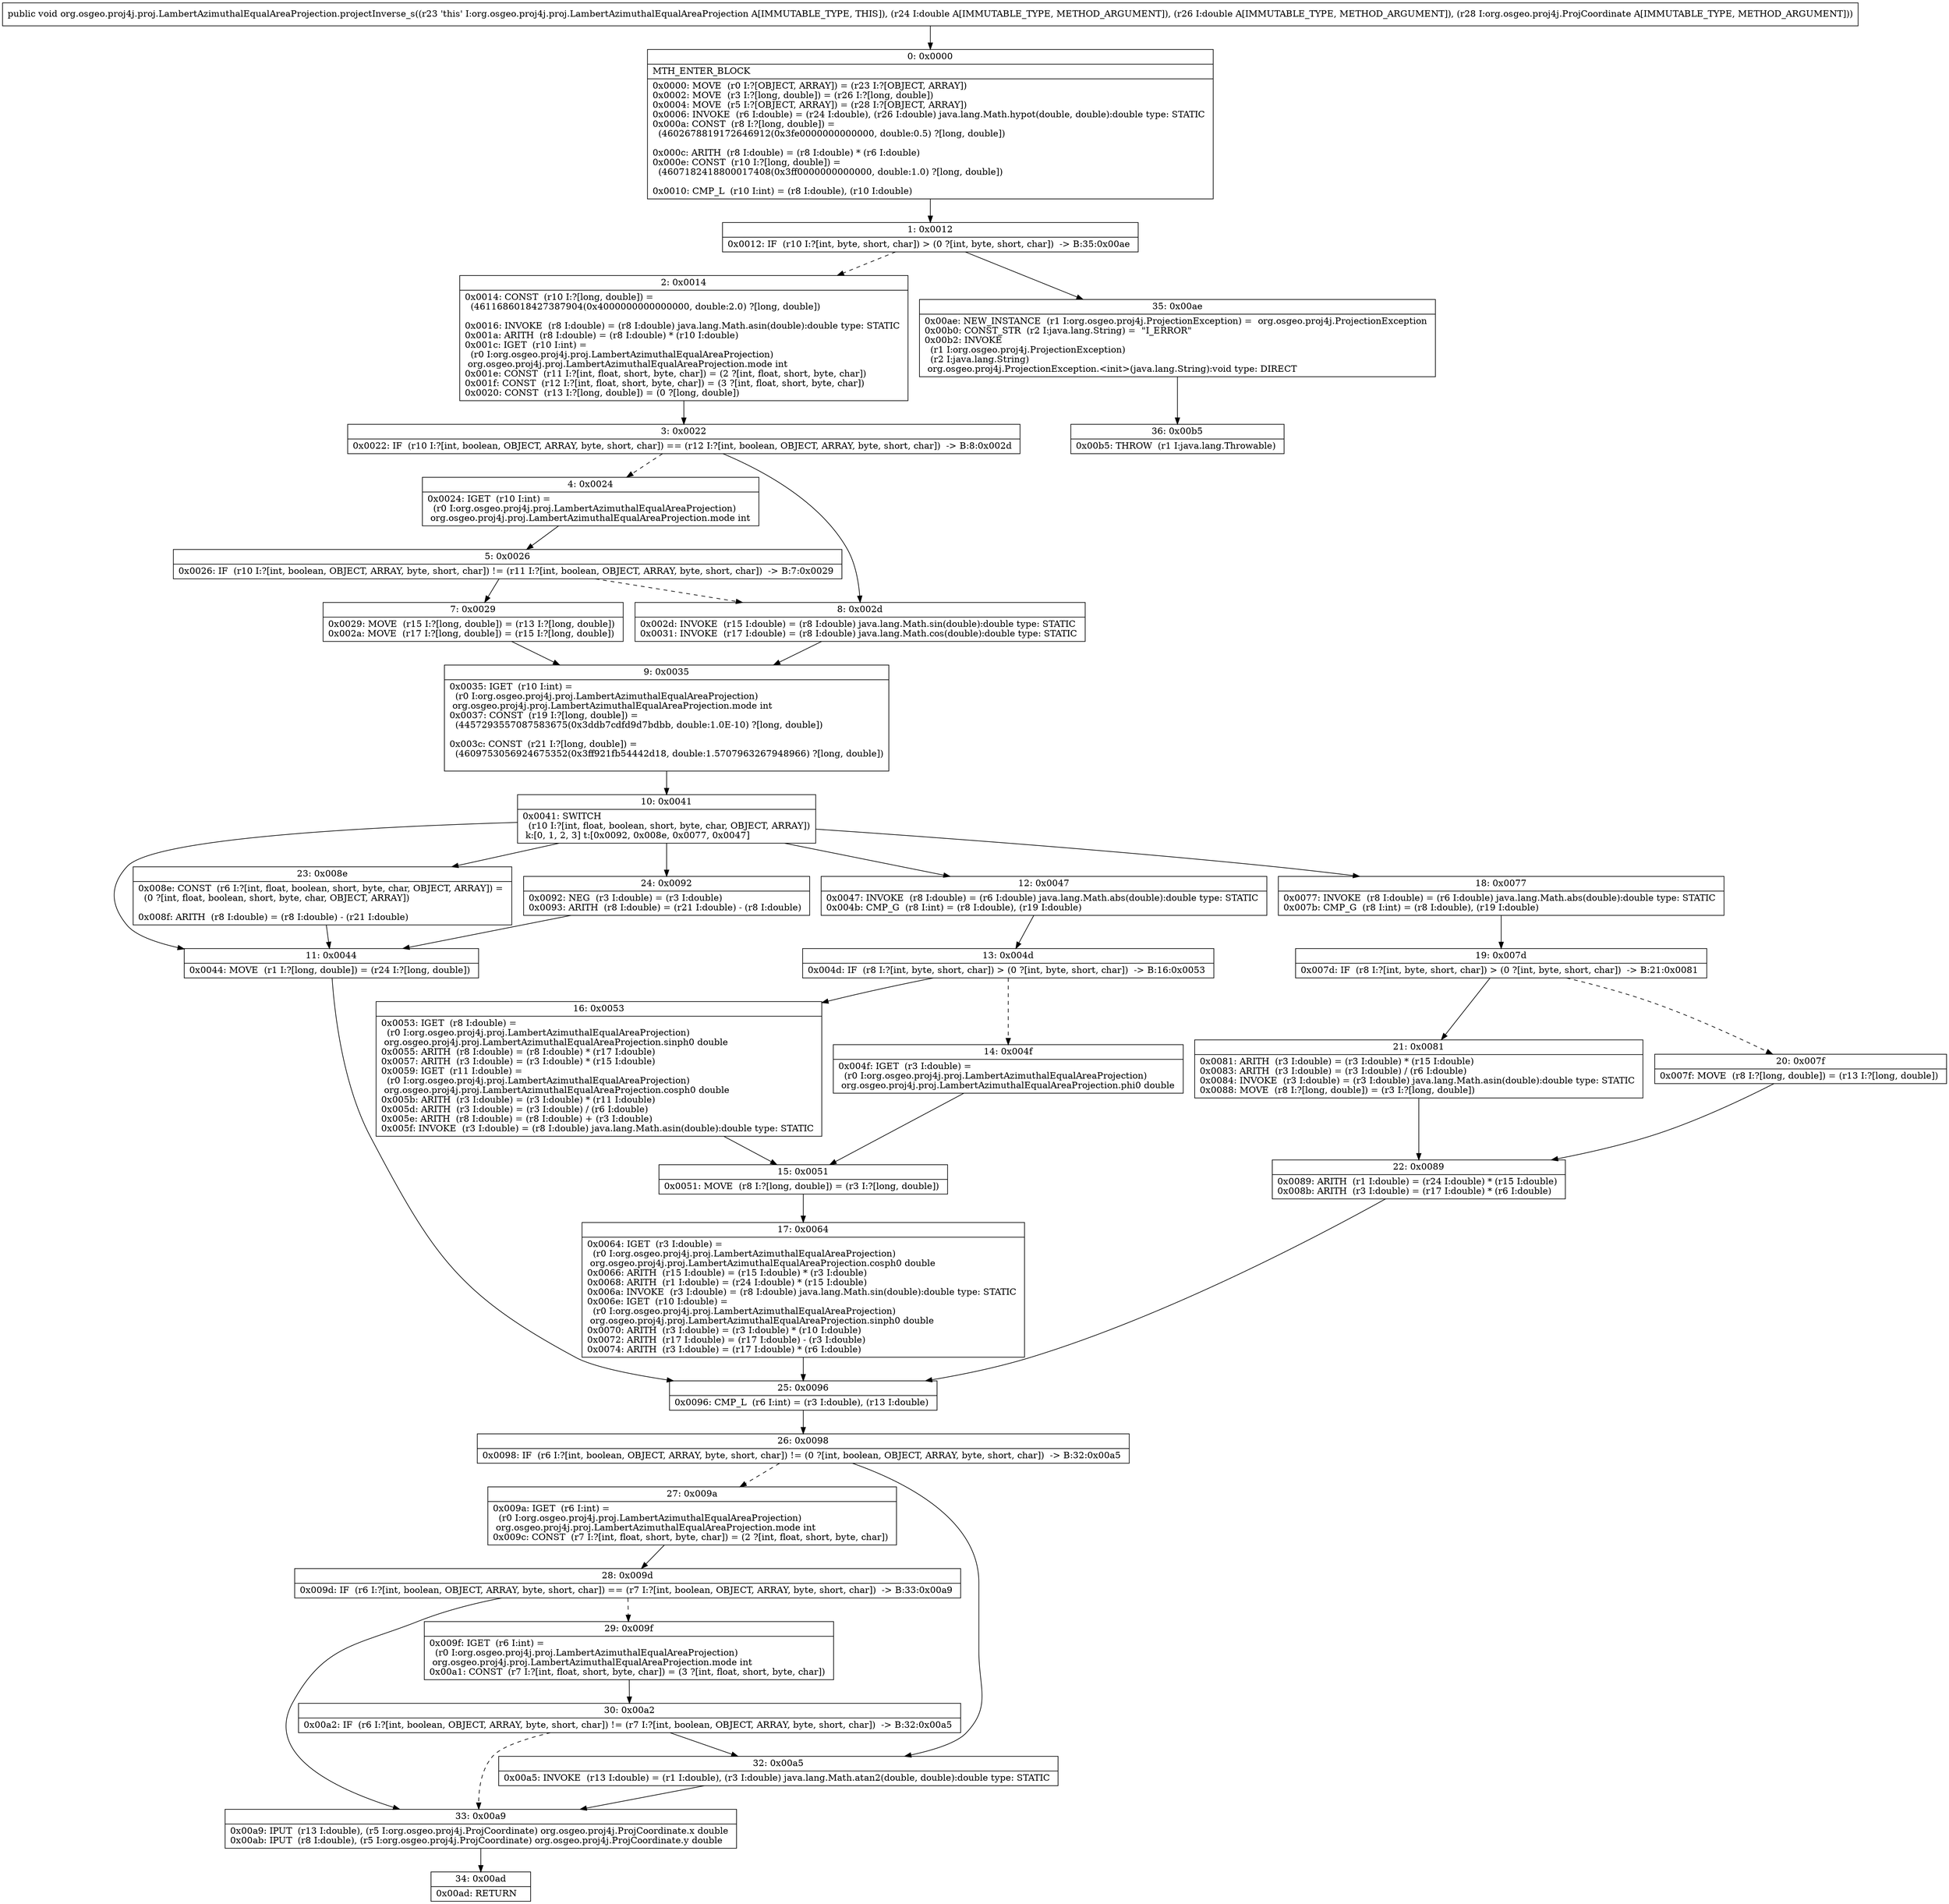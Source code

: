 digraph "CFG fororg.osgeo.proj4j.proj.LambertAzimuthalEqualAreaProjection.projectInverse_s(DDLorg\/osgeo\/proj4j\/ProjCoordinate;)V" {
Node_0 [shape=record,label="{0\:\ 0x0000|MTH_ENTER_BLOCK\l|0x0000: MOVE  (r0 I:?[OBJECT, ARRAY]) = (r23 I:?[OBJECT, ARRAY]) \l0x0002: MOVE  (r3 I:?[long, double]) = (r26 I:?[long, double]) \l0x0004: MOVE  (r5 I:?[OBJECT, ARRAY]) = (r28 I:?[OBJECT, ARRAY]) \l0x0006: INVOKE  (r6 I:double) = (r24 I:double), (r26 I:double) java.lang.Math.hypot(double, double):double type: STATIC \l0x000a: CONST  (r8 I:?[long, double]) = \l  (4602678819172646912(0x3fe0000000000000, double:0.5) ?[long, double])\l \l0x000c: ARITH  (r8 I:double) = (r8 I:double) * (r6 I:double) \l0x000e: CONST  (r10 I:?[long, double]) = \l  (4607182418800017408(0x3ff0000000000000, double:1.0) ?[long, double])\l \l0x0010: CMP_L  (r10 I:int) = (r8 I:double), (r10 I:double) \l}"];
Node_1 [shape=record,label="{1\:\ 0x0012|0x0012: IF  (r10 I:?[int, byte, short, char]) \> (0 ?[int, byte, short, char])  \-\> B:35:0x00ae \l}"];
Node_2 [shape=record,label="{2\:\ 0x0014|0x0014: CONST  (r10 I:?[long, double]) = \l  (4611686018427387904(0x4000000000000000, double:2.0) ?[long, double])\l \l0x0016: INVOKE  (r8 I:double) = (r8 I:double) java.lang.Math.asin(double):double type: STATIC \l0x001a: ARITH  (r8 I:double) = (r8 I:double) * (r10 I:double) \l0x001c: IGET  (r10 I:int) = \l  (r0 I:org.osgeo.proj4j.proj.LambertAzimuthalEqualAreaProjection)\l org.osgeo.proj4j.proj.LambertAzimuthalEqualAreaProjection.mode int \l0x001e: CONST  (r11 I:?[int, float, short, byte, char]) = (2 ?[int, float, short, byte, char]) \l0x001f: CONST  (r12 I:?[int, float, short, byte, char]) = (3 ?[int, float, short, byte, char]) \l0x0020: CONST  (r13 I:?[long, double]) = (0 ?[long, double]) \l}"];
Node_3 [shape=record,label="{3\:\ 0x0022|0x0022: IF  (r10 I:?[int, boolean, OBJECT, ARRAY, byte, short, char]) == (r12 I:?[int, boolean, OBJECT, ARRAY, byte, short, char])  \-\> B:8:0x002d \l}"];
Node_4 [shape=record,label="{4\:\ 0x0024|0x0024: IGET  (r10 I:int) = \l  (r0 I:org.osgeo.proj4j.proj.LambertAzimuthalEqualAreaProjection)\l org.osgeo.proj4j.proj.LambertAzimuthalEqualAreaProjection.mode int \l}"];
Node_5 [shape=record,label="{5\:\ 0x0026|0x0026: IF  (r10 I:?[int, boolean, OBJECT, ARRAY, byte, short, char]) != (r11 I:?[int, boolean, OBJECT, ARRAY, byte, short, char])  \-\> B:7:0x0029 \l}"];
Node_7 [shape=record,label="{7\:\ 0x0029|0x0029: MOVE  (r15 I:?[long, double]) = (r13 I:?[long, double]) \l0x002a: MOVE  (r17 I:?[long, double]) = (r15 I:?[long, double]) \l}"];
Node_8 [shape=record,label="{8\:\ 0x002d|0x002d: INVOKE  (r15 I:double) = (r8 I:double) java.lang.Math.sin(double):double type: STATIC \l0x0031: INVOKE  (r17 I:double) = (r8 I:double) java.lang.Math.cos(double):double type: STATIC \l}"];
Node_9 [shape=record,label="{9\:\ 0x0035|0x0035: IGET  (r10 I:int) = \l  (r0 I:org.osgeo.proj4j.proj.LambertAzimuthalEqualAreaProjection)\l org.osgeo.proj4j.proj.LambertAzimuthalEqualAreaProjection.mode int \l0x0037: CONST  (r19 I:?[long, double]) = \l  (4457293557087583675(0x3ddb7cdfd9d7bdbb, double:1.0E\-10) ?[long, double])\l \l0x003c: CONST  (r21 I:?[long, double]) = \l  (4609753056924675352(0x3ff921fb54442d18, double:1.5707963267948966) ?[long, double])\l \l}"];
Node_10 [shape=record,label="{10\:\ 0x0041|0x0041: SWITCH  \l  (r10 I:?[int, float, boolean, short, byte, char, OBJECT, ARRAY])\l k:[0, 1, 2, 3] t:[0x0092, 0x008e, 0x0077, 0x0047] \l}"];
Node_11 [shape=record,label="{11\:\ 0x0044|0x0044: MOVE  (r1 I:?[long, double]) = (r24 I:?[long, double]) \l}"];
Node_12 [shape=record,label="{12\:\ 0x0047|0x0047: INVOKE  (r8 I:double) = (r6 I:double) java.lang.Math.abs(double):double type: STATIC \l0x004b: CMP_G  (r8 I:int) = (r8 I:double), (r19 I:double) \l}"];
Node_13 [shape=record,label="{13\:\ 0x004d|0x004d: IF  (r8 I:?[int, byte, short, char]) \> (0 ?[int, byte, short, char])  \-\> B:16:0x0053 \l}"];
Node_14 [shape=record,label="{14\:\ 0x004f|0x004f: IGET  (r3 I:double) = \l  (r0 I:org.osgeo.proj4j.proj.LambertAzimuthalEqualAreaProjection)\l org.osgeo.proj4j.proj.LambertAzimuthalEqualAreaProjection.phi0 double \l}"];
Node_15 [shape=record,label="{15\:\ 0x0051|0x0051: MOVE  (r8 I:?[long, double]) = (r3 I:?[long, double]) \l}"];
Node_16 [shape=record,label="{16\:\ 0x0053|0x0053: IGET  (r8 I:double) = \l  (r0 I:org.osgeo.proj4j.proj.LambertAzimuthalEqualAreaProjection)\l org.osgeo.proj4j.proj.LambertAzimuthalEqualAreaProjection.sinph0 double \l0x0055: ARITH  (r8 I:double) = (r8 I:double) * (r17 I:double) \l0x0057: ARITH  (r3 I:double) = (r3 I:double) * (r15 I:double) \l0x0059: IGET  (r11 I:double) = \l  (r0 I:org.osgeo.proj4j.proj.LambertAzimuthalEqualAreaProjection)\l org.osgeo.proj4j.proj.LambertAzimuthalEqualAreaProjection.cosph0 double \l0x005b: ARITH  (r3 I:double) = (r3 I:double) * (r11 I:double) \l0x005d: ARITH  (r3 I:double) = (r3 I:double) \/ (r6 I:double) \l0x005e: ARITH  (r8 I:double) = (r8 I:double) + (r3 I:double) \l0x005f: INVOKE  (r3 I:double) = (r8 I:double) java.lang.Math.asin(double):double type: STATIC \l}"];
Node_17 [shape=record,label="{17\:\ 0x0064|0x0064: IGET  (r3 I:double) = \l  (r0 I:org.osgeo.proj4j.proj.LambertAzimuthalEqualAreaProjection)\l org.osgeo.proj4j.proj.LambertAzimuthalEqualAreaProjection.cosph0 double \l0x0066: ARITH  (r15 I:double) = (r15 I:double) * (r3 I:double) \l0x0068: ARITH  (r1 I:double) = (r24 I:double) * (r15 I:double) \l0x006a: INVOKE  (r3 I:double) = (r8 I:double) java.lang.Math.sin(double):double type: STATIC \l0x006e: IGET  (r10 I:double) = \l  (r0 I:org.osgeo.proj4j.proj.LambertAzimuthalEqualAreaProjection)\l org.osgeo.proj4j.proj.LambertAzimuthalEqualAreaProjection.sinph0 double \l0x0070: ARITH  (r3 I:double) = (r3 I:double) * (r10 I:double) \l0x0072: ARITH  (r17 I:double) = (r17 I:double) \- (r3 I:double) \l0x0074: ARITH  (r3 I:double) = (r17 I:double) * (r6 I:double) \l}"];
Node_18 [shape=record,label="{18\:\ 0x0077|0x0077: INVOKE  (r8 I:double) = (r6 I:double) java.lang.Math.abs(double):double type: STATIC \l0x007b: CMP_G  (r8 I:int) = (r8 I:double), (r19 I:double) \l}"];
Node_19 [shape=record,label="{19\:\ 0x007d|0x007d: IF  (r8 I:?[int, byte, short, char]) \> (0 ?[int, byte, short, char])  \-\> B:21:0x0081 \l}"];
Node_20 [shape=record,label="{20\:\ 0x007f|0x007f: MOVE  (r8 I:?[long, double]) = (r13 I:?[long, double]) \l}"];
Node_21 [shape=record,label="{21\:\ 0x0081|0x0081: ARITH  (r3 I:double) = (r3 I:double) * (r15 I:double) \l0x0083: ARITH  (r3 I:double) = (r3 I:double) \/ (r6 I:double) \l0x0084: INVOKE  (r3 I:double) = (r3 I:double) java.lang.Math.asin(double):double type: STATIC \l0x0088: MOVE  (r8 I:?[long, double]) = (r3 I:?[long, double]) \l}"];
Node_22 [shape=record,label="{22\:\ 0x0089|0x0089: ARITH  (r1 I:double) = (r24 I:double) * (r15 I:double) \l0x008b: ARITH  (r3 I:double) = (r17 I:double) * (r6 I:double) \l}"];
Node_23 [shape=record,label="{23\:\ 0x008e|0x008e: CONST  (r6 I:?[int, float, boolean, short, byte, char, OBJECT, ARRAY]) = \l  (0 ?[int, float, boolean, short, byte, char, OBJECT, ARRAY])\l \l0x008f: ARITH  (r8 I:double) = (r8 I:double) \- (r21 I:double) \l}"];
Node_24 [shape=record,label="{24\:\ 0x0092|0x0092: NEG  (r3 I:double) = (r3 I:double) \l0x0093: ARITH  (r8 I:double) = (r21 I:double) \- (r8 I:double) \l}"];
Node_25 [shape=record,label="{25\:\ 0x0096|0x0096: CMP_L  (r6 I:int) = (r3 I:double), (r13 I:double) \l}"];
Node_26 [shape=record,label="{26\:\ 0x0098|0x0098: IF  (r6 I:?[int, boolean, OBJECT, ARRAY, byte, short, char]) != (0 ?[int, boolean, OBJECT, ARRAY, byte, short, char])  \-\> B:32:0x00a5 \l}"];
Node_27 [shape=record,label="{27\:\ 0x009a|0x009a: IGET  (r6 I:int) = \l  (r0 I:org.osgeo.proj4j.proj.LambertAzimuthalEqualAreaProjection)\l org.osgeo.proj4j.proj.LambertAzimuthalEqualAreaProjection.mode int \l0x009c: CONST  (r7 I:?[int, float, short, byte, char]) = (2 ?[int, float, short, byte, char]) \l}"];
Node_28 [shape=record,label="{28\:\ 0x009d|0x009d: IF  (r6 I:?[int, boolean, OBJECT, ARRAY, byte, short, char]) == (r7 I:?[int, boolean, OBJECT, ARRAY, byte, short, char])  \-\> B:33:0x00a9 \l}"];
Node_29 [shape=record,label="{29\:\ 0x009f|0x009f: IGET  (r6 I:int) = \l  (r0 I:org.osgeo.proj4j.proj.LambertAzimuthalEqualAreaProjection)\l org.osgeo.proj4j.proj.LambertAzimuthalEqualAreaProjection.mode int \l0x00a1: CONST  (r7 I:?[int, float, short, byte, char]) = (3 ?[int, float, short, byte, char]) \l}"];
Node_30 [shape=record,label="{30\:\ 0x00a2|0x00a2: IF  (r6 I:?[int, boolean, OBJECT, ARRAY, byte, short, char]) != (r7 I:?[int, boolean, OBJECT, ARRAY, byte, short, char])  \-\> B:32:0x00a5 \l}"];
Node_32 [shape=record,label="{32\:\ 0x00a5|0x00a5: INVOKE  (r13 I:double) = (r1 I:double), (r3 I:double) java.lang.Math.atan2(double, double):double type: STATIC \l}"];
Node_33 [shape=record,label="{33\:\ 0x00a9|0x00a9: IPUT  (r13 I:double), (r5 I:org.osgeo.proj4j.ProjCoordinate) org.osgeo.proj4j.ProjCoordinate.x double \l0x00ab: IPUT  (r8 I:double), (r5 I:org.osgeo.proj4j.ProjCoordinate) org.osgeo.proj4j.ProjCoordinate.y double \l}"];
Node_34 [shape=record,label="{34\:\ 0x00ad|0x00ad: RETURN   \l}"];
Node_35 [shape=record,label="{35\:\ 0x00ae|0x00ae: NEW_INSTANCE  (r1 I:org.osgeo.proj4j.ProjectionException) =  org.osgeo.proj4j.ProjectionException \l0x00b0: CONST_STR  (r2 I:java.lang.String) =  \"I_ERROR\" \l0x00b2: INVOKE  \l  (r1 I:org.osgeo.proj4j.ProjectionException)\l  (r2 I:java.lang.String)\l org.osgeo.proj4j.ProjectionException.\<init\>(java.lang.String):void type: DIRECT \l}"];
Node_36 [shape=record,label="{36\:\ 0x00b5|0x00b5: THROW  (r1 I:java.lang.Throwable) \l}"];
MethodNode[shape=record,label="{public void org.osgeo.proj4j.proj.LambertAzimuthalEqualAreaProjection.projectInverse_s((r23 'this' I:org.osgeo.proj4j.proj.LambertAzimuthalEqualAreaProjection A[IMMUTABLE_TYPE, THIS]), (r24 I:double A[IMMUTABLE_TYPE, METHOD_ARGUMENT]), (r26 I:double A[IMMUTABLE_TYPE, METHOD_ARGUMENT]), (r28 I:org.osgeo.proj4j.ProjCoordinate A[IMMUTABLE_TYPE, METHOD_ARGUMENT])) }"];
MethodNode -> Node_0;
Node_0 -> Node_1;
Node_1 -> Node_2[style=dashed];
Node_1 -> Node_35;
Node_2 -> Node_3;
Node_3 -> Node_4[style=dashed];
Node_3 -> Node_8;
Node_4 -> Node_5;
Node_5 -> Node_7;
Node_5 -> Node_8[style=dashed];
Node_7 -> Node_9;
Node_8 -> Node_9;
Node_9 -> Node_10;
Node_10 -> Node_11;
Node_10 -> Node_12;
Node_10 -> Node_18;
Node_10 -> Node_23;
Node_10 -> Node_24;
Node_11 -> Node_25;
Node_12 -> Node_13;
Node_13 -> Node_14[style=dashed];
Node_13 -> Node_16;
Node_14 -> Node_15;
Node_15 -> Node_17;
Node_16 -> Node_15;
Node_17 -> Node_25;
Node_18 -> Node_19;
Node_19 -> Node_20[style=dashed];
Node_19 -> Node_21;
Node_20 -> Node_22;
Node_21 -> Node_22;
Node_22 -> Node_25;
Node_23 -> Node_11;
Node_24 -> Node_11;
Node_25 -> Node_26;
Node_26 -> Node_27[style=dashed];
Node_26 -> Node_32;
Node_27 -> Node_28;
Node_28 -> Node_29[style=dashed];
Node_28 -> Node_33;
Node_29 -> Node_30;
Node_30 -> Node_32;
Node_30 -> Node_33[style=dashed];
Node_32 -> Node_33;
Node_33 -> Node_34;
Node_35 -> Node_36;
}

